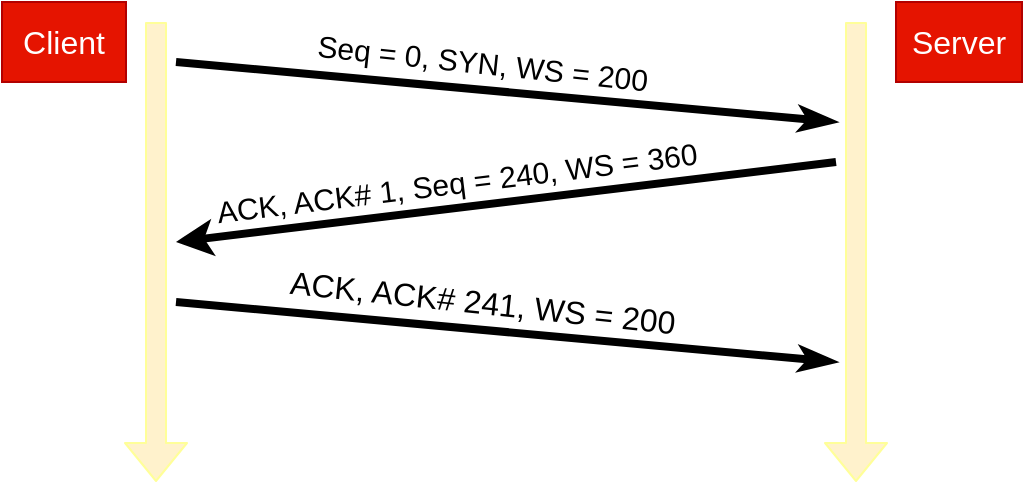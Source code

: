 <mxfile version="13.0.1" type="device"><diagram id="BYjfnthcsJs1egUenFsU" name="Page-1"><mxGraphModel dx="925" dy="648" grid="1" gridSize="10" guides="1" tooltips="1" connect="1" arrows="1" fold="1" page="1" pageScale="1" pageWidth="850" pageHeight="1100" math="0" shadow="0"><root><mxCell id="0"/><mxCell id="1" parent="0"/><mxCell id="N4mbcnZOxrSKF4zCr84L-1" value="" style="shape=flexArrow;endArrow=classic;html=1;fillColor=#fff2cc;strokeColor=#FFFF99;" edge="1" parent="1"><mxGeometry width="50" height="50" relative="1" as="geometry"><mxPoint x="107" y="50" as="sourcePoint"/><mxPoint x="107" y="280" as="targetPoint"/></mxGeometry></mxCell><mxCell id="N4mbcnZOxrSKF4zCr84L-2" value="" style="shape=flexArrow;endArrow=classic;html=1;fillColor=#fff2cc;strokeColor=#FFFF99;" edge="1" parent="1"><mxGeometry width="50" height="50" relative="1" as="geometry"><mxPoint x="457" y="50" as="sourcePoint"/><mxPoint x="457" y="280" as="targetPoint"/></mxGeometry></mxCell><mxCell id="N4mbcnZOxrSKF4zCr84L-3" value="&lt;font style=&quot;font-size: 16px&quot;&gt;Client&lt;/font&gt;" style="rounded=0;whiteSpace=wrap;html=1;fillColor=#e51400;strokeColor=#B20000;fontColor=#ffffff;" vertex="1" parent="1"><mxGeometry x="30" y="40" width="62" height="40" as="geometry"/></mxCell><mxCell id="N4mbcnZOxrSKF4zCr84L-4" value="&lt;font style=&quot;font-size: 16px&quot;&gt;Server&lt;/font&gt;" style="rounded=0;whiteSpace=wrap;html=1;fillColor=#e51400;strokeColor=#B20000;fontColor=#ffffff;" vertex="1" parent="1"><mxGeometry x="477" y="40" width="63" height="40" as="geometry"/></mxCell><mxCell id="N4mbcnZOxrSKF4zCr84L-6" value="" style="endArrow=classicThin;html=1;strokeColor=#000000;strokeWidth=4;endFill=1;" edge="1" parent="1"><mxGeometry width="50" height="50" relative="1" as="geometry"><mxPoint x="117" y="70" as="sourcePoint"/><mxPoint x="447" y="100" as="targetPoint"/></mxGeometry></mxCell><mxCell id="N4mbcnZOxrSKF4zCr84L-7" value="&lt;font style=&quot;font-size: 15px&quot;&gt;Seq = 0, SYN, WS = 200&lt;/font&gt;" style="text;html=1;align=center;verticalAlign=middle;resizable=0;points=[];autosize=1;rotation=6;" vertex="1" parent="1"><mxGeometry x="180" y="60" width="180" height="20" as="geometry"/></mxCell><mxCell id="N4mbcnZOxrSKF4zCr84L-8" value="" style="endArrow=classic;html=1;strokeColor=#000000;strokeWidth=4;" edge="1" parent="1"><mxGeometry width="50" height="50" relative="1" as="geometry"><mxPoint x="447" y="120" as="sourcePoint"/><mxPoint x="117" y="160" as="targetPoint"/></mxGeometry></mxCell><mxCell id="N4mbcnZOxrSKF4zCr84L-9" value="&lt;font style=&quot;font-size: 15px&quot;&gt;ACK, ACK# 1, Seq = 240, WS = 360&lt;/font&gt;" style="text;html=1;align=center;verticalAlign=middle;resizable=0;points=[];autosize=1;rotation=353;" vertex="1" parent="1"><mxGeometry x="127" y="120" width="260" height="20" as="geometry"/></mxCell><mxCell id="N4mbcnZOxrSKF4zCr84L-39" value="" style="endArrow=classicThin;html=1;strokeColor=#000000;strokeWidth=4;endFill=1;" edge="1" parent="1"><mxGeometry width="50" height="50" relative="1" as="geometry"><mxPoint x="117" y="190" as="sourcePoint"/><mxPoint x="447" y="220" as="targetPoint"/></mxGeometry></mxCell><mxCell id="N4mbcnZOxrSKF4zCr84L-40" value="&lt;font style=&quot;font-size: 16px&quot;&gt;ACK, ACK# 241, WS = 200&lt;/font&gt;" style="text;html=1;align=center;verticalAlign=middle;resizable=0;points=[];autosize=1;rotation=6;" vertex="1" parent="1"><mxGeometry x="165" y="180" width="210" height="20" as="geometry"/></mxCell></root></mxGraphModel></diagram></mxfile>